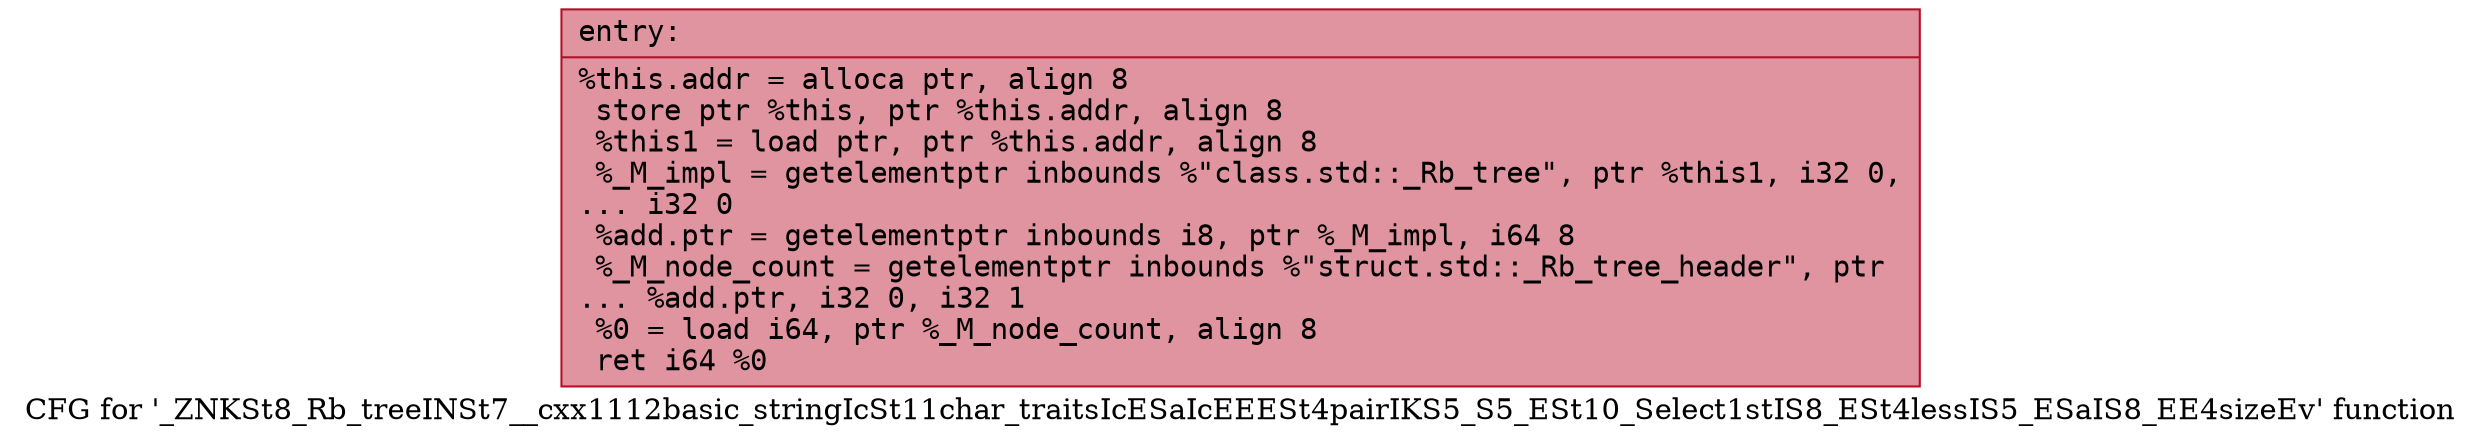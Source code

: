 digraph "CFG for '_ZNKSt8_Rb_treeINSt7__cxx1112basic_stringIcSt11char_traitsIcESaIcEEESt4pairIKS5_S5_ESt10_Select1stIS8_ESt4lessIS5_ESaIS8_EE4sizeEv' function" {
	label="CFG for '_ZNKSt8_Rb_treeINSt7__cxx1112basic_stringIcSt11char_traitsIcESaIcEEESt4pairIKS5_S5_ESt10_Select1stIS8_ESt4lessIS5_ESaIS8_EE4sizeEv' function";

	Node0x55cf47c868f0 [shape=record,color="#b70d28ff", style=filled, fillcolor="#b70d2870" fontname="Courier",label="{entry:\l|  %this.addr = alloca ptr, align 8\l  store ptr %this, ptr %this.addr, align 8\l  %this1 = load ptr, ptr %this.addr, align 8\l  %_M_impl = getelementptr inbounds %\"class.std::_Rb_tree\", ptr %this1, i32 0,\l... i32 0\l  %add.ptr = getelementptr inbounds i8, ptr %_M_impl, i64 8\l  %_M_node_count = getelementptr inbounds %\"struct.std::_Rb_tree_header\", ptr\l... %add.ptr, i32 0, i32 1\l  %0 = load i64, ptr %_M_node_count, align 8\l  ret i64 %0\l}"];
}
